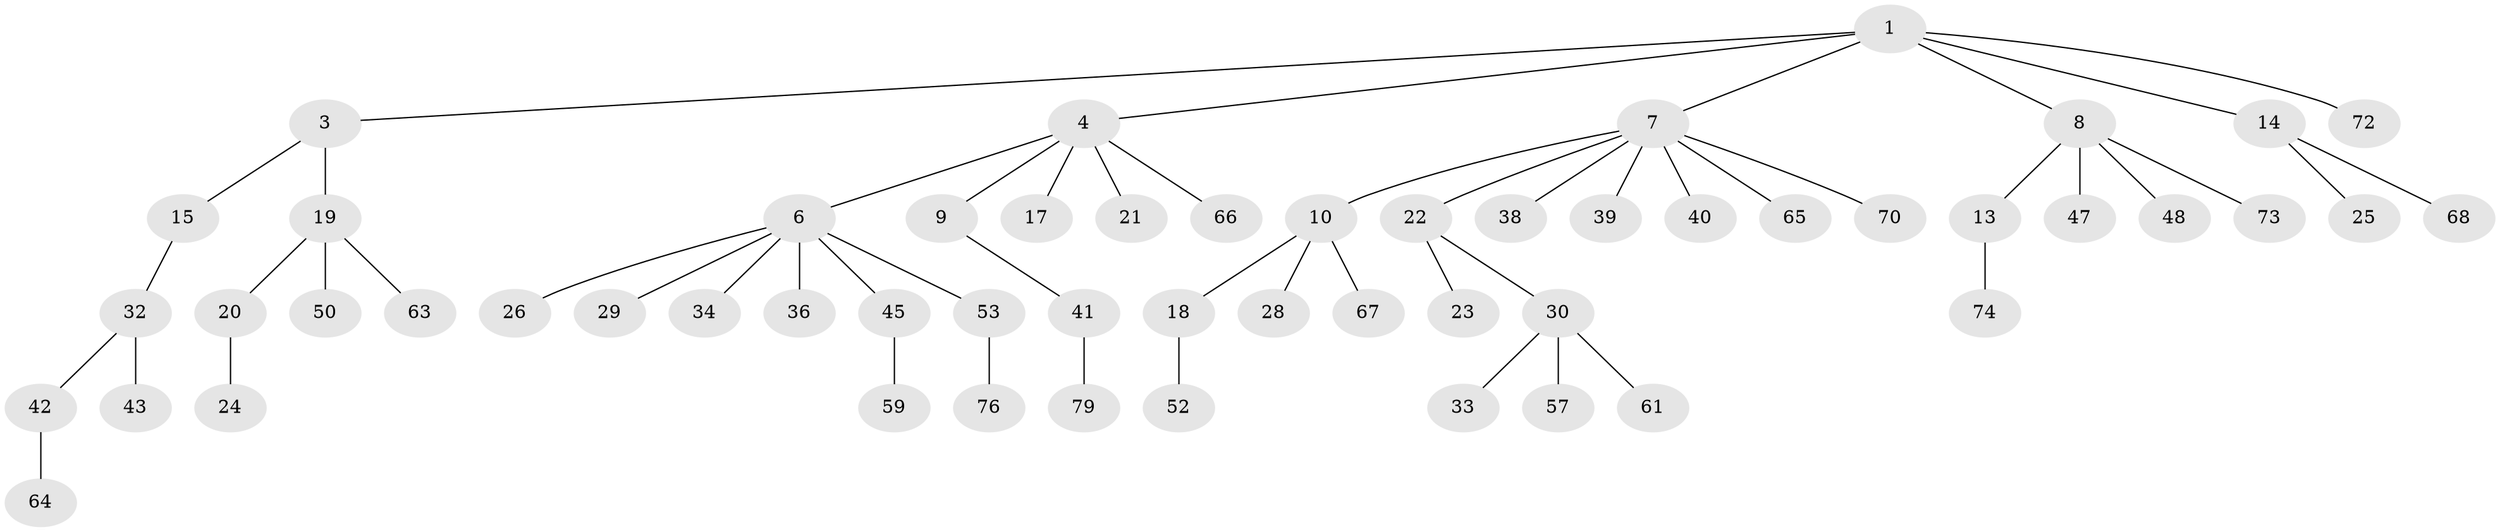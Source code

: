 // original degree distribution, {5: 0.036585365853658534, 3: 0.0975609756097561, 2: 0.2926829268292683, 4: 0.07317073170731707, 6: 0.024390243902439025, 1: 0.47560975609756095}
// Generated by graph-tools (version 1.1) at 2025/11/02/27/25 16:11:25]
// undirected, 55 vertices, 54 edges
graph export_dot {
graph [start="1"]
  node [color=gray90,style=filled];
  1 [super="+2"];
  3 [super="+11"];
  4 [super="+5"];
  6 [super="+12"];
  7 [super="+35"];
  8 [super="+27"];
  9 [super="+31"];
  10 [super="+37"];
  13 [super="+16"];
  14 [super="+71"];
  15 [super="+51"];
  17;
  18 [super="+46"];
  19 [super="+60"];
  20;
  21;
  22;
  23 [super="+54"];
  24 [super="+56"];
  25;
  26;
  28 [super="+82"];
  29 [super="+49"];
  30 [super="+55"];
  32;
  33 [super="+81"];
  34;
  36;
  38 [super="+62"];
  39;
  40 [super="+69"];
  41 [super="+77"];
  42 [super="+44"];
  43 [super="+80"];
  45;
  47 [super="+78"];
  48;
  50;
  52 [super="+58"];
  53;
  57;
  59;
  61 [super="+75"];
  63;
  64;
  65;
  66;
  67;
  68;
  70;
  72;
  73;
  74;
  76;
  79;
  1 -- 3;
  1 -- 4;
  1 -- 7;
  1 -- 14;
  1 -- 8;
  1 -- 72;
  3 -- 19;
  3 -- 15;
  4 -- 17;
  4 -- 66;
  4 -- 9;
  4 -- 21;
  4 -- 6;
  6 -- 36;
  6 -- 34;
  6 -- 29;
  6 -- 53;
  6 -- 26;
  6 -- 45;
  7 -- 10;
  7 -- 22;
  7 -- 38;
  7 -- 40;
  7 -- 65;
  7 -- 39;
  7 -- 70;
  8 -- 13;
  8 -- 47;
  8 -- 73;
  8 -- 48;
  9 -- 41;
  10 -- 18;
  10 -- 28;
  10 -- 67;
  13 -- 74;
  14 -- 25;
  14 -- 68;
  15 -- 32;
  18 -- 52;
  19 -- 20;
  19 -- 50;
  19 -- 63;
  20 -- 24;
  22 -- 23;
  22 -- 30;
  30 -- 33;
  30 -- 57;
  30 -- 61;
  32 -- 42;
  32 -- 43;
  41 -- 79;
  42 -- 64;
  45 -- 59;
  53 -- 76;
}
